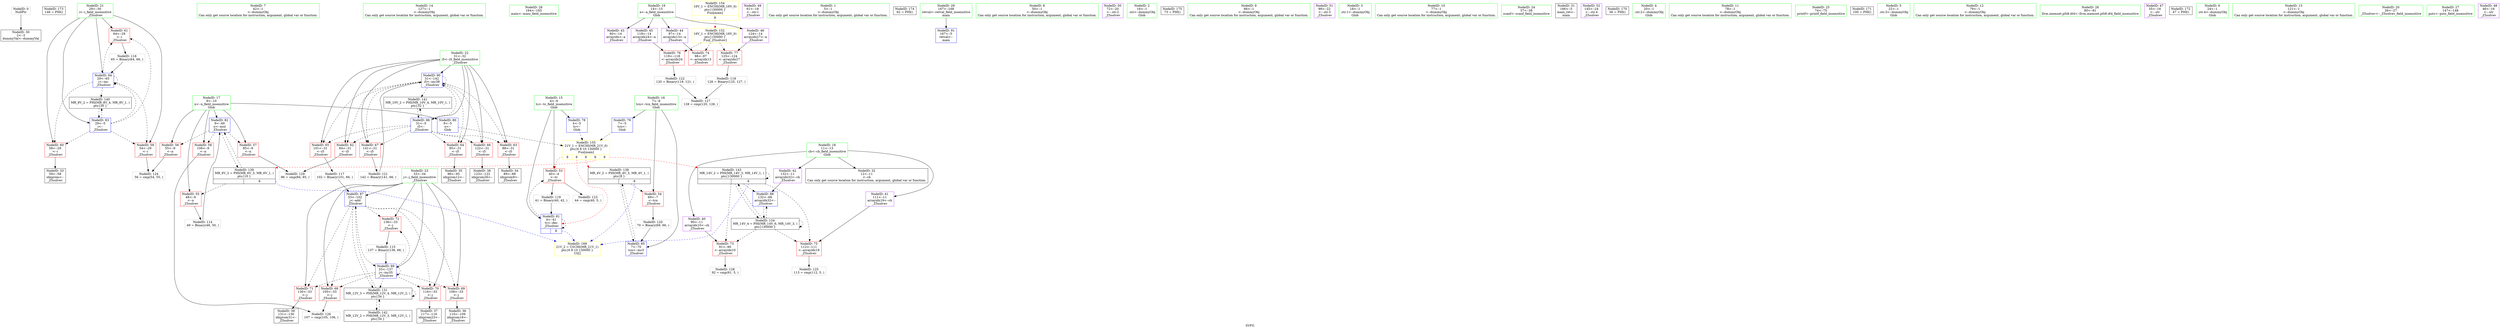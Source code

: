 digraph "SVFG" {
	label="SVFG";

	Node0x559221fc1e90 [shape=record,color=grey,label="{NodeID: 0\nNullPtr}"];
	Node0x559221fc1e90 -> Node0x559221fd8a00[style=solid];
	Node0x559221ff28f0 [shape=record,color=black,label="{NodeID: 173\n146 = PHI()\n}"];
	Node0x559221fdcbd0 [shape=record,color=blue,label="{NodeID: 90\n31\<--142\ni5\<--inc38\n_Z5solvev\n}"];
	Node0x559221fdcbd0 -> Node0x559221fdb480[style=dashed];
	Node0x559221fdcbd0 -> Node0x559221fdb550[style=dashed];
	Node0x559221fdcbd0 -> Node0x559221fdb620[style=dashed];
	Node0x559221fdcbd0 -> Node0x559221fdb6f0[style=dashed];
	Node0x559221fdcbd0 -> Node0x559221fdb7c0[style=dashed];
	Node0x559221fdcbd0 -> Node0x559221fdb890[style=dashed];
	Node0x559221fdcbd0 -> Node0x559221fdcbd0[style=dashed];
	Node0x559221fdcbd0 -> Node0x559221fe7950[style=dashed];
	Node0x559221fc1110 [shape=record,color=green,label="{NodeID: 7\n42\<--1\n\<--dummyObj\nCan only get source location for instruction, argument, global var or function.}"];
	Node0x559221fd7500 [shape=record,color=green,label="{NodeID: 14\n127\<--1\n\<--dummyObj\nCan only get source location for instruction, argument, global var or function.}"];
	Node0x559221fd81c0 [shape=record,color=green,label="{NodeID: 21\n29\<--30\ni\<--i_field_insensitive\n_Z5solvev\n}"];
	Node0x559221fd81c0 -> Node0x559221fdb210[style=solid];
	Node0x559221fd81c0 -> Node0x559221fdb2e0[style=solid];
	Node0x559221fd81c0 -> Node0x559221fdb3b0[style=solid];
	Node0x559221fd81c0 -> Node0x559221fdc620[style=solid];
	Node0x559221fd81c0 -> Node0x559221fdc6f0[style=solid];
	Node0x559221fd8830 [shape=record,color=green,label="{NodeID: 28\n164\<--165\nmain\<--main_field_insensitive\n}"];
	Node0x559221fdebc0 [shape=record,color=grey,label="{NodeID: 118\n126 = Binary(125, 127, )\n}"];
	Node0x559221fdebc0 -> Node0x559221fda2d0[style=solid];
	Node0x559221fd8e70 [shape=record,color=black,label="{NodeID: 35\n96\<--95\nidxprom12\<--\n_Z5solvev\n}"];
	Node0x559221fdf640 [shape=record,color=grey,label="{NodeID: 125\n113 = cmp(112, 5, )\n}"];
	Node0x559221fd9420 [shape=record,color=purple,label="{NodeID: 42\n132\<--11\narrayidx32\<--ch\n_Z5solvev\n}"];
	Node0x559221fd9420 -> Node0x559221fdca30[style=solid];
	Node0x559221fda9f0 [shape=record,color=purple,label="{NodeID: 49\n61\<--18\n\<--.str.1\n_Z5solvev\n}"];
	Node0x559221fe6f50 [shape=record,color=black,label="{NodeID: 139\nMR_6V_2 = PHI(MR_6V_3, MR_6V_1, )\npts\{10 \}\n|{|<s2>8}}"];
	Node0x559221fe6f50 -> Node0x559221fdaed0[style=dashed];
	Node0x559221fe6f50 -> Node0x559221fdc550[style=dashed];
	Node0x559221fe6f50:s2 -> Node0x559221feb840[style=dashed,color=blue];
	Node0x559221fdafa0 [shape=record,color=red,label="{NodeID: 56\n55\<--9\n\<--n\n_Z5solvev\n}"];
	Node0x559221fdafa0 -> Node0x559221fdf4c0[style=solid];
	Node0x559221fdb550 [shape=record,color=red,label="{NodeID: 63\n88\<--31\n\<--i5\n_Z5solvev\n}"];
	Node0x559221fdb550 -> Node0x559221fd8da0[style=solid];
	Node0x559221fdbb00 [shape=record,color=red,label="{NodeID: 70\n116\<--33\n\<--j\n_Z5solvev\n}"];
	Node0x559221fdbb00 -> Node0x559221fd9010[style=solid];
	Node0x559221fdc0b0 [shape=record,color=red,label="{NodeID: 77\n125\<--124\n\<--arrayidx27\n_Z5solvev\n}"];
	Node0x559221fdc0b0 -> Node0x559221fdebc0[style=solid];
	Node0x559221fdc6f0 [shape=record,color=blue,label="{NodeID: 84\n29\<--65\ni\<--inc\n_Z5solvev\n}"];
	Node0x559221fdc6f0 -> Node0x559221fdb210[style=dashed];
	Node0x559221fdc6f0 -> Node0x559221fdb2e0[style=dashed];
	Node0x559221fdc6f0 -> Node0x559221fdb3b0[style=dashed];
	Node0x559221fdc6f0 -> Node0x559221fdc6f0[style=dashed];
	Node0x559221fdc6f0 -> Node0x559221fe7450[style=dashed];
	Node0x559221fc1760 [shape=record,color=green,label="{NodeID: 1\n5\<--1\n\<--dummyObj\nCan only get source location for instruction, argument, global var or function.}"];
	Node0x559221ff29f0 [shape=record,color=black,label="{NodeID: 174\n62 = PHI()\n}"];
	Node0x559221fdcca0 [shape=record,color=blue,label="{NodeID: 91\n167\<--5\nretval\<--\nmain\n}"];
	Node0x559221fc11a0 [shape=record,color=green,label="{NodeID: 8\n50\<--1\n\<--dummyObj\nCan only get source location for instruction, argument, global var or function.}"];
	Node0x559221fd7df0 [shape=record,color=green,label="{NodeID: 15\n4\<--6\ntc\<--tc_field_insensitive\nGlob }"];
	Node0x559221fd7df0 -> Node0x559221fdad30[style=solid];
	Node0x559221fd7df0 -> Node0x559221fdc180[style=solid];
	Node0x559221fd7df0 -> Node0x559221fdc480[style=solid];
	Node0x559221fd8290 [shape=record,color=green,label="{NodeID: 22\n31\<--32\ni5\<--i5_field_insensitive\n_Z5solvev\n}"];
	Node0x559221fd8290 -> Node0x559221fdb480[style=solid];
	Node0x559221fd8290 -> Node0x559221fdb550[style=solid];
	Node0x559221fd8290 -> Node0x559221fdb620[style=solid];
	Node0x559221fd8290 -> Node0x559221fdb6f0[style=solid];
	Node0x559221fd8290 -> Node0x559221fdb7c0[style=solid];
	Node0x559221fd8290 -> Node0x559221fdb890[style=solid];
	Node0x559221fd8290 -> Node0x559221fdc890[style=solid];
	Node0x559221fd8290 -> Node0x559221fdcbd0[style=solid];
	Node0x559221fd8930 [shape=record,color=green,label="{NodeID: 29\n167\<--168\nretval\<--retval_field_insensitive\nmain\n}"];
	Node0x559221fd8930 -> Node0x559221fdcca0[style=solid];
	Node0x559221fded40 [shape=record,color=grey,label="{NodeID: 119\n41 = Binary(40, 42, )\n}"];
	Node0x559221fded40 -> Node0x559221fdc480[style=solid];
	Node0x559221fd8f40 [shape=record,color=black,label="{NodeID: 36\n110\<--109\nidxprom18\<--\n_Z5solvev\n}"];
	Node0x559221fda150 [shape=record,color=grey,label="{NodeID: 126\n107 = cmp(105, 106, )\n}"];
	Node0x559221fd94f0 [shape=record,color=purple,label="{NodeID: 43\n60\<--14\narrayidx\<--a\n_Z5solvev\n}"];
	Node0x559221fdaac0 [shape=record,color=purple,label="{NodeID: 50\n72\<--20\n\<--.str.2\n_Z5solvev\n}"];
	Node0x559221fe7450 [shape=record,color=black,label="{NodeID: 140\nMR_8V_2 = PHI(MR_8V_4, MR_8V_1, )\npts\{30 \}\n}"];
	Node0x559221fe7450 -> Node0x559221fdc620[style=dashed];
	Node0x559221fdb070 [shape=record,color=red,label="{NodeID: 57\n85\<--9\n\<--n\n_Z5solvev\n}"];
	Node0x559221fdb070 -> Node0x559221fda5d0[style=solid];
	Node0x559221fdb620 [shape=record,color=red,label="{NodeID: 64\n95\<--31\n\<--i5\n_Z5solvev\n}"];
	Node0x559221fdb620 -> Node0x559221fd8e70[style=solid];
	Node0x559221fe9fa0 [shape=record,color=yellow,style=double,label="{NodeID: 154\n16V_1 = ENCHI(MR_16V_0)\npts\{150000 \}\nFun[main]|{<s0>8}}"];
	Node0x559221fe9fa0:s0 -> Node0x559221fe9db0[style=dashed,color=red];
	Node0x559221fdbbd0 [shape=record,color=red,label="{NodeID: 71\n130\<--33\n\<--j\n_Z5solvev\n}"];
	Node0x559221fdbbd0 -> Node0x559221fd91b0[style=solid];
	Node0x559221fdc180 [shape=record,color=blue,label="{NodeID: 78\n4\<--5\ntc\<--\nGlob }"];
	Node0x559221fdc180 -> Node0x559221fea080[style=dashed];
	Node0x559221fdc7c0 [shape=record,color=blue,label="{NodeID: 85\n7\<--70\ntcn\<--inc3\n_Z5solvev\n}"];
	Node0x559221fdc7c0 -> Node0x559221fe6a50[style=dashed];
	Node0x559221fc1b80 [shape=record,color=green,label="{NodeID: 2\n16\<--1\n.str\<--dummyObj\nGlob }"];
	Node0x559221ff2ec0 [shape=record,color=black,label="{NodeID: 175\n73 = PHI()\n}"];
	Node0x559221fc0f60 [shape=record,color=green,label="{NodeID: 9\n66\<--1\n\<--dummyObj\nCan only get source location for instruction, argument, global var or function.}"];
	Node0x559221fd7e80 [shape=record,color=green,label="{NodeID: 16\n7\<--8\ntcn\<--tcn_field_insensitive\nGlob }"];
	Node0x559221fd7e80 -> Node0x559221fdae00[style=solid];
	Node0x559221fd7e80 -> Node0x559221fdc280[style=solid];
	Node0x559221fd7e80 -> Node0x559221fdc7c0[style=solid];
	Node0x559221fd8360 [shape=record,color=green,label="{NodeID: 23\n33\<--34\nj\<--j_field_insensitive\n_Z5solvev\n}"];
	Node0x559221fd8360 -> Node0x559221fdb960[style=solid];
	Node0x559221fd8360 -> Node0x559221fdba30[style=solid];
	Node0x559221fd8360 -> Node0x559221fdbb00[style=solid];
	Node0x559221fd8360 -> Node0x559221fdbbd0[style=solid];
	Node0x559221fd8360 -> Node0x559221fdbca0[style=solid];
	Node0x559221fd8360 -> Node0x559221fdc960[style=solid];
	Node0x559221fd8360 -> Node0x559221fdcb00[style=solid];
	Node0x559221fd8a00 [shape=record,color=black,label="{NodeID: 30\n2\<--3\ndummyVal\<--dummyVal\n}"];
	Node0x559221fdeec0 [shape=record,color=grey,label="{NodeID: 120\n70 = Binary(69, 66, )\n}"];
	Node0x559221fdeec0 -> Node0x559221fdc7c0[style=solid];
	Node0x559221fd9010 [shape=record,color=black,label="{NodeID: 37\n117\<--116\nidxprom23\<--\n_Z5solvev\n}"];
	Node0x559221fda2d0 [shape=record,color=grey,label="{NodeID: 127\n128 = cmp(120, 126, )\n}"];
	Node0x559221fd95c0 [shape=record,color=purple,label="{NodeID: 44\n97\<--14\narrayidx13\<--a\n_Z5solvev\n}"];
	Node0x559221fd95c0 -> Node0x559221fdbe40[style=solid];
	Node0x559221fe5650 [shape=record,color=black,label="{NodeID: 134\nMR_14V_4 = PHI(MR_14V_6, MR_14V_3, )\npts\{130000 \}\n}"];
	Node0x559221fe5650 -> Node0x559221fdbd70[style=dashed];
	Node0x559221fe5650 -> Node0x559221fdbf10[style=dashed];
	Node0x559221fe5650 -> Node0x559221fdca30[style=dashed];
	Node0x559221fe5650 -> Node0x559221fe5650[style=dashed];
	Node0x559221fe5650 -> Node0x559221fe8350[style=dashed];
	Node0x559221fdab90 [shape=record,color=purple,label="{NodeID: 51\n99\<--22\n\<--.str.3\n_Z5solvev\n}"];
	Node0x559221fe7950 [shape=record,color=black,label="{NodeID: 141\nMR_10V_2 = PHI(MR_10V_4, MR_10V_1, )\npts\{32 \}\n}"];
	Node0x559221fe7950 -> Node0x559221fdc890[style=dashed];
	Node0x559221fdb140 [shape=record,color=red,label="{NodeID: 58\n106\<--9\n\<--n\n_Z5solvev\n}"];
	Node0x559221fdb140 -> Node0x559221fda150[style=solid];
	Node0x559221fdb6f0 [shape=record,color=red,label="{NodeID: 65\n101\<--31\n\<--i5\n_Z5solvev\n}"];
	Node0x559221fdb6f0 -> Node0x559221fdea40[style=solid];
	Node0x559221fea080 [shape=record,color=yellow,style=double,label="{NodeID: 155\n21V_1 = ENCHI(MR_21V_0)\npts\{6 8 10 130000 \}\nFun[main]|{<s0>8|<s1>8|<s2>8|<s3>8|<s4>8}}"];
	Node0x559221fea080:s0 -> Node0x559221fdad30[style=dashed,color=red];
	Node0x559221fea080:s1 -> Node0x559221fdc480[style=dashed,color=red];
	Node0x559221fea080:s2 -> Node0x559221fe6a50[style=dashed,color=red];
	Node0x559221fea080:s3 -> Node0x559221fe6f50[style=dashed,color=red];
	Node0x559221fea080:s4 -> Node0x559221fe8350[style=dashed,color=red];
	Node0x559221fdbca0 [shape=record,color=red,label="{NodeID: 72\n136\<--33\n\<--j\n_Z5solvev\n}"];
	Node0x559221fdbca0 -> Node0x559221fde740[style=solid];
	Node0x559221fdc280 [shape=record,color=blue,label="{NodeID: 79\n7\<--5\ntcn\<--\nGlob }"];
	Node0x559221fdc280 -> Node0x559221fea080[style=dashed];
	Node0x559221feb840 [shape=record,color=yellow,style=double,label="{NodeID: 169\n21V_2 = CSCHI(MR_21V_1)\npts\{6 8 10 130000 \}\nCS[]}"];
	Node0x559221fdc890 [shape=record,color=blue,label="{NodeID: 86\n31\<--5\ni5\<--\n_Z5solvev\n}"];
	Node0x559221fdc890 -> Node0x559221fdb480[style=dashed];
	Node0x559221fdc890 -> Node0x559221fdb550[style=dashed];
	Node0x559221fdc890 -> Node0x559221fdb620[style=dashed];
	Node0x559221fdc890 -> Node0x559221fdb6f0[style=dashed];
	Node0x559221fdc890 -> Node0x559221fdb7c0[style=dashed];
	Node0x559221fdc890 -> Node0x559221fdb890[style=dashed];
	Node0x559221fdc890 -> Node0x559221fdcbd0[style=dashed];
	Node0x559221fdc890 -> Node0x559221fe7950[style=dashed];
	Node0x559221fc0c30 [shape=record,color=green,label="{NodeID: 3\n18\<--1\n.str.1\<--dummyObj\nGlob }"];
	Node0x559221fc0ff0 [shape=record,color=green,label="{NodeID: 10\n77\<--1\n\<--dummyObj\nCan only get source location for instruction, argument, global var or function.}"];
	Node0x559221fd7f10 [shape=record,color=green,label="{NodeID: 17\n9\<--10\nn\<--n_field_insensitive\nGlob }"];
	Node0x559221fd7f10 -> Node0x559221fdaed0[style=solid];
	Node0x559221fd7f10 -> Node0x559221fdafa0[style=solid];
	Node0x559221fd7f10 -> Node0x559221fdb070[style=solid];
	Node0x559221fd7f10 -> Node0x559221fdb140[style=solid];
	Node0x559221fd7f10 -> Node0x559221fdc380[style=solid];
	Node0x559221fd7f10 -> Node0x559221fdc550[style=solid];
	Node0x559221fd8430 [shape=record,color=green,label="{NodeID: 24\n37\<--38\nscanf\<--scanf_field_insensitive\n}"];
	Node0x559221fde5c0 [shape=record,color=grey,label="{NodeID: 114\n49 = Binary(48, 50, )\n}"];
	Node0x559221fde5c0 -> Node0x559221fdc550[style=solid];
	Node0x559221fd8b00 [shape=record,color=black,label="{NodeID: 31\n166\<--5\nmain_ret\<--\nmain\n}"];
	Node0x559221fdf040 [shape=record,color=grey,label="{NodeID: 121\n142 = Binary(141, 66, )\n}"];
	Node0x559221fdf040 -> Node0x559221fdcbd0[style=solid];
	Node0x559221fd90e0 [shape=record,color=black,label="{NodeID: 38\n123\<--122\nidxprom26\<--\n_Z5solvev\n}"];
	Node0x559221fda450 [shape=record,color=grey,label="{NodeID: 128\n92 = cmp(91, 5, )\n}"];
	Node0x559221fd9690 [shape=record,color=purple,label="{NodeID: 45\n118\<--14\narrayidx24\<--a\n_Z5solvev\n}"];
	Node0x559221fd9690 -> Node0x559221fdbfe0[style=solid];
	Node0x559221fdac60 [shape=record,color=purple,label="{NodeID: 52\n145\<--24\n\<--.str.4\n_Z5solvev\n}"];
	Node0x559221fe7e50 [shape=record,color=black,label="{NodeID: 142\nMR_12V_2 = PHI(MR_12V_3, MR_12V_1, )\npts\{34 \}\n}"];
	Node0x559221fe7e50 -> Node0x559221fe4750[style=dashed];
	Node0x559221fdb210 [shape=record,color=red,label="{NodeID: 59\n54\<--29\n\<--i\n_Z5solvev\n}"];
	Node0x559221fdb210 -> Node0x559221fdf4c0[style=solid];
	Node0x559221fdb7c0 [shape=record,color=red,label="{NodeID: 66\n122\<--31\n\<--i5\n_Z5solvev\n}"];
	Node0x559221fdb7c0 -> Node0x559221fd90e0[style=solid];
	Node0x559221fdbd70 [shape=record,color=red,label="{NodeID: 73\n91\<--90\n\<--arrayidx10\n_Z5solvev\n}"];
	Node0x559221fdbd70 -> Node0x559221fda450[style=solid];
	Node0x559221fdc380 [shape=record,color=blue,label="{NodeID: 80\n9\<--5\nn\<--\nGlob }"];
	Node0x559221fdc380 -> Node0x559221fea080[style=dashed];
	Node0x559221ff25f0 [shape=record,color=black,label="{NodeID: 170\n36 = PHI()\n}"];
	Node0x559221fdc960 [shape=record,color=blue,label="{NodeID: 87\n33\<--102\nj\<--add\n_Z5solvev\n}"];
	Node0x559221fdc960 -> Node0x559221fdb960[style=dashed];
	Node0x559221fdc960 -> Node0x559221fdba30[style=dashed];
	Node0x559221fdc960 -> Node0x559221fdbb00[style=dashed];
	Node0x559221fdc960 -> Node0x559221fdbbd0[style=dashed];
	Node0x559221fdc960 -> Node0x559221fdbca0[style=dashed];
	Node0x559221fdc960 -> Node0x559221fdcb00[style=dashed];
	Node0x559221fdc960 -> Node0x559221fe4750[style=dashed];
	Node0x559221fc22f0 [shape=record,color=green,label="{NodeID: 4\n20\<--1\n.str.2\<--dummyObj\nGlob }"];
	Node0x559221fc1850 [shape=record,color=green,label="{NodeID: 11\n78\<--1\n\<--dummyObj\nCan only get source location for instruction, argument, global var or function.}"];
	Node0x559221fd7fa0 [shape=record,color=green,label="{NodeID: 18\n11\<--13\nch\<--ch_field_insensitive\nGlob }"];
	Node0x559221fd7fa0 -> Node0x559221fd8bd0[style=solid];
	Node0x559221fd7fa0 -> Node0x559221fd9280[style=solid];
	Node0x559221fd7fa0 -> Node0x559221fd9350[style=solid];
	Node0x559221fd7fa0 -> Node0x559221fd9420[style=solid];
	Node0x559221fd8530 [shape=record,color=green,label="{NodeID: 25\n74\<--75\nprintf\<--printf_field_insensitive\n}"];
	Node0x559221fde740 [shape=record,color=grey,label="{NodeID: 115\n137 = Binary(136, 66, )\n}"];
	Node0x559221fde740 -> Node0x559221fdcb00[style=solid];
	Node0x559221fd8bd0 [shape=record,color=black,label="{NodeID: 32\n12\<--11\n\<--ch\nCan only get source location for instruction, argument, global var or function.}"];
	Node0x559221fdf1c0 [shape=record,color=grey,label="{NodeID: 122\n120 = Binary(119, 121, )\n}"];
	Node0x559221fdf1c0 -> Node0x559221fda2d0[style=solid];
	Node0x559221fd91b0 [shape=record,color=black,label="{NodeID: 39\n131\<--130\nidxprom31\<--\n_Z5solvev\n}"];
	Node0x559221fda5d0 [shape=record,color=grey,label="{NodeID: 129\n86 = cmp(84, 85, )\n}"];
	Node0x559221fd9760 [shape=record,color=purple,label="{NodeID: 46\n124\<--14\narrayidx27\<--a\n_Z5solvev\n}"];
	Node0x559221fd9760 -> Node0x559221fdc0b0[style=solid];
	Node0x559221fdad30 [shape=record,color=red,label="{NodeID: 53\n40\<--4\n\<--tc\n_Z5solvev\n}"];
	Node0x559221fdad30 -> Node0x559221fded40[style=solid];
	Node0x559221fdad30 -> Node0x559221fdf340[style=solid];
	Node0x559221fe8350 [shape=record,color=black,label="{NodeID: 143\nMR_14V_2 = PHI(MR_14V_3, MR_14V_1, )\npts\{130000 \}\n|{|<s5>8}}"];
	Node0x559221fe8350 -> Node0x559221fdbd70[style=dashed];
	Node0x559221fe8350 -> Node0x559221fdbf10[style=dashed];
	Node0x559221fe8350 -> Node0x559221fdca30[style=dashed];
	Node0x559221fe8350 -> Node0x559221fe5650[style=dashed];
	Node0x559221fe8350 -> Node0x559221fe8350[style=dashed];
	Node0x559221fe8350:s5 -> Node0x559221feb840[style=dashed,color=blue];
	Node0x559221fdb2e0 [shape=record,color=red,label="{NodeID: 60\n58\<--29\n\<--i\n_Z5solvev\n}"];
	Node0x559221fdb2e0 -> Node0x559221fd8cd0[style=solid];
	Node0x559221fdb890 [shape=record,color=red,label="{NodeID: 67\n141\<--31\n\<--i5\n_Z5solvev\n}"];
	Node0x559221fdb890 -> Node0x559221fdf040[style=solid];
	Node0x559221fdbe40 [shape=record,color=red,label="{NodeID: 74\n98\<--97\n\<--arrayidx13\n_Z5solvev\n}"];
	Node0x559221fdc480 [shape=record,color=blue,label="{NodeID: 81\n4\<--41\ntc\<--dec\n_Z5solvev\n|{|<s2>8}}"];
	Node0x559221fdc480 -> Node0x559221fdad30[style=dashed];
	Node0x559221fdc480 -> Node0x559221fdc480[style=dashed];
	Node0x559221fdc480:s2 -> Node0x559221feb840[style=dashed,color=blue];
	Node0x559221ff26f0 [shape=record,color=black,label="{NodeID: 171\n100 = PHI()\n}"];
	Node0x559221fdca30 [shape=record,color=blue,label="{NodeID: 88\n132\<--66\narrayidx32\<--\n_Z5solvev\n}"];
	Node0x559221fdca30 -> Node0x559221fe5650[style=dashed];
	Node0x559221fc1a00 [shape=record,color=green,label="{NodeID: 5\n22\<--1\n.str.3\<--dummyObj\nGlob }"];
	Node0x559221fc0d80 [shape=record,color=green,label="{NodeID: 12\n79\<--1\n\<--dummyObj\nCan only get source location for instruction, argument, global var or function.}"];
	Node0x559221fd8030 [shape=record,color=green,label="{NodeID: 19\n14\<--15\na\<--a_field_insensitive\nGlob }"];
	Node0x559221fd8030 -> Node0x559221fd94f0[style=solid];
	Node0x559221fd8030 -> Node0x559221fd95c0[style=solid];
	Node0x559221fd8030 -> Node0x559221fd9690[style=solid];
	Node0x559221fd8030 -> Node0x559221fd9760[style=solid];
	Node0x559221fd8630 [shape=record,color=green,label="{NodeID: 26\n80\<--81\nllvm.memset.p0i8.i64\<--llvm.memset.p0i8.i64_field_insensitive\n}"];
	Node0x559221fde8c0 [shape=record,color=grey,label="{NodeID: 116\n65 = Binary(64, 66, )\n}"];
	Node0x559221fde8c0 -> Node0x559221fdc6f0[style=solid];
	Node0x559221fd8cd0 [shape=record,color=black,label="{NodeID: 33\n59\<--58\nidxprom\<--\n_Z5solvev\n}"];
	Node0x559221fdf340 [shape=record,color=grey,label="{NodeID: 123\n44 = cmp(40, 5, )\n}"];
	Node0x559221fd9280 [shape=record,color=purple,label="{NodeID: 40\n90\<--11\narrayidx10\<--ch\n_Z5solvev\n}"];
	Node0x559221fd9280 -> Node0x559221fdbd70[style=solid];
	Node0x559221fd9830 [shape=record,color=purple,label="{NodeID: 47\n35\<--16\n\<--.str\n_Z5solvev\n}"];
	Node0x559221fdae00 [shape=record,color=red,label="{NodeID: 54\n69\<--7\n\<--tcn\n_Z5solvev\n}"];
	Node0x559221fdae00 -> Node0x559221fdeec0[style=solid];
	Node0x559221fdb3b0 [shape=record,color=red,label="{NodeID: 61\n64\<--29\n\<--i\n_Z5solvev\n}"];
	Node0x559221fdb3b0 -> Node0x559221fde8c0[style=solid];
	Node0x559221fdb960 [shape=record,color=red,label="{NodeID: 68\n105\<--33\n\<--j\n_Z5solvev\n}"];
	Node0x559221fdb960 -> Node0x559221fda150[style=solid];
	Node0x559221fdbf10 [shape=record,color=red,label="{NodeID: 75\n112\<--111\n\<--arrayidx19\n_Z5solvev\n}"];
	Node0x559221fdbf10 -> Node0x559221fdf640[style=solid];
	Node0x559221fdc550 [shape=record,color=blue,label="{NodeID: 82\n9\<--49\nn\<--mul\n_Z5solvev\n}"];
	Node0x559221fdc550 -> Node0x559221fdafa0[style=dashed];
	Node0x559221fdc550 -> Node0x559221fdb070[style=dashed];
	Node0x559221fdc550 -> Node0x559221fdb140[style=dashed];
	Node0x559221fdc550 -> Node0x559221fe6f50[style=dashed];
	Node0x559221ff27f0 [shape=record,color=black,label="{NodeID: 172\n47 = PHI()\n}"];
	Node0x559221fdcb00 [shape=record,color=blue,label="{NodeID: 89\n33\<--137\nj\<--inc35\n_Z5solvev\n}"];
	Node0x559221fdcb00 -> Node0x559221fdb960[style=dashed];
	Node0x559221fdcb00 -> Node0x559221fdba30[style=dashed];
	Node0x559221fdcb00 -> Node0x559221fdbb00[style=dashed];
	Node0x559221fdcb00 -> Node0x559221fdbbd0[style=dashed];
	Node0x559221fdcb00 -> Node0x559221fdbca0[style=dashed];
	Node0x559221fdcb00 -> Node0x559221fdcb00[style=dashed];
	Node0x559221fdcb00 -> Node0x559221fe4750[style=dashed];
	Node0x559221fc1a90 [shape=record,color=green,label="{NodeID: 6\n24\<--1\n.str.4\<--dummyObj\nGlob }"];
	Node0x559221fd7400 [shape=record,color=green,label="{NodeID: 13\n121\<--1\n\<--dummyObj\nCan only get source location for instruction, argument, global var or function.}"];
	Node0x559221fd80c0 [shape=record,color=green,label="{NodeID: 20\n26\<--27\n_Z5solvev\<--_Z5solvev_field_insensitive\n}"];
	Node0x559221fd8730 [shape=record,color=green,label="{NodeID: 27\n147\<--148\nputs\<--puts_field_insensitive\n}"];
	Node0x559221fdea40 [shape=record,color=grey,label="{NodeID: 117\n102 = Binary(101, 66, )\n}"];
	Node0x559221fdea40 -> Node0x559221fdc960[style=solid];
	Node0x559221fd8da0 [shape=record,color=black,label="{NodeID: 34\n89\<--88\nidxprom9\<--\n_Z5solvev\n}"];
	Node0x559221fdf4c0 [shape=record,color=grey,label="{NodeID: 124\n56 = cmp(54, 55, )\n}"];
	Node0x559221fd9350 [shape=record,color=purple,label="{NodeID: 41\n111\<--11\narrayidx19\<--ch\n_Z5solvev\n}"];
	Node0x559221fd9350 -> Node0x559221fdbf10[style=solid];
	Node0x559221fe4750 [shape=record,color=black,label="{NodeID: 131\nMR_12V_3 = PHI(MR_12V_4, MR_12V_2, )\npts\{34 \}\n}"];
	Node0x559221fe4750 -> Node0x559221fdc960[style=dashed];
	Node0x559221fe4750 -> Node0x559221fe4750[style=dashed];
	Node0x559221fe4750 -> Node0x559221fe7e50[style=dashed];
	Node0x559221fda920 [shape=record,color=purple,label="{NodeID: 48\n46\<--16\n\<--.str\n_Z5solvev\n}"];
	Node0x559221fe6a50 [shape=record,color=black,label="{NodeID: 138\nMR_4V_2 = PHI(MR_4V_3, MR_4V_1, )\npts\{8 \}\n|{|<s2>8}}"];
	Node0x559221fe6a50 -> Node0x559221fdae00[style=dashed];
	Node0x559221fe6a50 -> Node0x559221fdc7c0[style=dashed];
	Node0x559221fe6a50:s2 -> Node0x559221feb840[style=dashed,color=blue];
	Node0x559221fdaed0 [shape=record,color=red,label="{NodeID: 55\n48\<--9\n\<--n\n_Z5solvev\n}"];
	Node0x559221fdaed0 -> Node0x559221fde5c0[style=solid];
	Node0x559221fdb480 [shape=record,color=red,label="{NodeID: 62\n84\<--31\n\<--i5\n_Z5solvev\n}"];
	Node0x559221fdb480 -> Node0x559221fda5d0[style=solid];
	Node0x559221fe9db0 [shape=record,color=yellow,style=double,label="{NodeID: 152\n16V_1 = ENCHI(MR_16V_0)\npts\{150000 \}\nFun[_Z5solvev]}"];
	Node0x559221fe9db0 -> Node0x559221fdbe40[style=dashed];
	Node0x559221fe9db0 -> Node0x559221fdbfe0[style=dashed];
	Node0x559221fe9db0 -> Node0x559221fdc0b0[style=dashed];
	Node0x559221fdba30 [shape=record,color=red,label="{NodeID: 69\n109\<--33\n\<--j\n_Z5solvev\n}"];
	Node0x559221fdba30 -> Node0x559221fd8f40[style=solid];
	Node0x559221fdbfe0 [shape=record,color=red,label="{NodeID: 76\n119\<--118\n\<--arrayidx24\n_Z5solvev\n}"];
	Node0x559221fdbfe0 -> Node0x559221fdf1c0[style=solid];
	Node0x559221fdc620 [shape=record,color=blue,label="{NodeID: 83\n29\<--5\ni\<--\n_Z5solvev\n}"];
	Node0x559221fdc620 -> Node0x559221fdb210[style=dashed];
	Node0x559221fdc620 -> Node0x559221fdb2e0[style=dashed];
	Node0x559221fdc620 -> Node0x559221fdb3b0[style=dashed];
	Node0x559221fdc620 -> Node0x559221fdc6f0[style=dashed];
	Node0x559221fdc620 -> Node0x559221fe7450[style=dashed];
}
